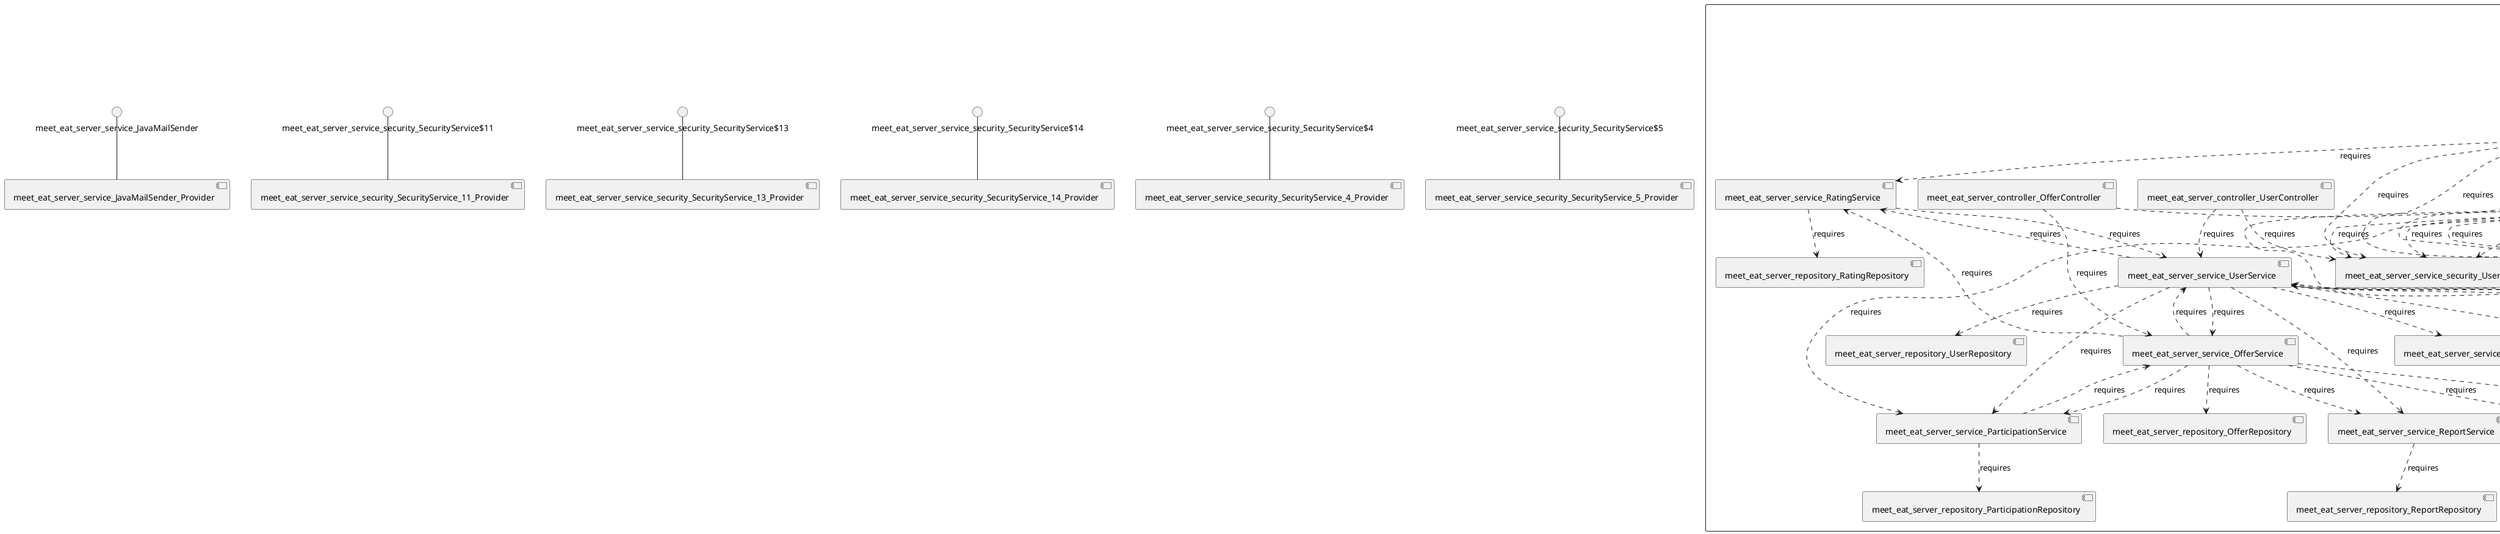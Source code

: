 @startuml
skinparam fixCircleLabelOverlapping true
skinparam componentStyle uml2
component "meet_eat_server\n\n\n\n\n\n" {
[meet_eat_server_service_RatingService]
[meet_eat_server_service_EmailService]
[meet_eat_server_controller_TagController]
[meet_eat_server_repository_UserRepository]
[meet_eat_server_service_security_ParticipationSecurityService]
[meet_eat_server_controller_TokenController]
[meet_eat_server_service_security_TagSecurityService]
[meet_eat_server_service_UserService]
[meet_eat_server_controller_UserController]
[meet_eat_server_service_security_UserSecurityService]
[meet_eat_server_service_ReportService]
[meet_eat_server_service_security_OfferSecurityService]
[meet_eat_server_service_BookmarkService]
[meet_eat_server_service_OfferService]
[meet_eat_server_service_security_ReportSecurityService]
[meet_eat_server_service_ParticipationService]
[meet_eat_server_repository_ParticipationRepository]
[meet_eat_server_service_security_RatingSecurityService]
[meet_eat_server_repository_TokenRepository]
[meet_eat_server_controller_BookmarkController]
[meet_eat_server_controller_ReportController]
[meet_eat_server_controller_ParticipationController]
[meet_eat_server_repository_SubscriptionRepository]
[meet_eat_server_repository_OfferRepository]
[meet_eat_server_repository_ReportRepository]
[meet_eat_server_repository_TagRepository]
[meet_eat_server_service_security_SubscriptionSecurityService]
[meet_eat_server_service_security_TokenSecurityService]
[meet_eat_server_service_SubscriptionService]
[meet_eat_server_controller_RatingController]
[meet_eat_server_repository_BookmarkRepository]
[meet_eat_server_service_TokenService]
[meet_eat_server_service_TagService]
[meet_eat_server_controller_OfferController]
[meet_eat_server_controller_SubscriptionController]
[meet_eat_server_service_security_BookmarkSecurityService]
[meet_eat_server_repository_RatingRepository]
[meet_eat_server_controller_ReportController]..>[meet_eat_server_service_security_BookmarkSecurityService] : requires
[meet_eat_server_service_UserService]..>[meet_eat_server_service_RatingService] : requires
[meet_eat_server_controller_RatingController]..>[meet_eat_server_service_security_TokenSecurityService] : requires
[meet_eat_server_controller_SubscriptionController]..>[meet_eat_server_service_security_BookmarkSecurityService] : requires
[meet_eat_server_controller_ReportController]..>[meet_eat_server_service_security_RatingSecurityService] : requires
[meet_eat_server_controller_OfferController]..>[meet_eat_server_service_security_OfferSecurityService] : requires
[meet_eat_server_service_OfferService]..>[meet_eat_server_repository_OfferRepository] : requires
[meet_eat_server_service_RatingService]..>[meet_eat_server_service_UserService] : requires
[meet_eat_server_controller_RatingController]..>[meet_eat_server_service_security_RatingSecurityService] : requires
[meet_eat_server_controller_SubscriptionController]..>[meet_eat_server_service_security_RatingSecurityService] : requires
[meet_eat_server_service_ParticipationService]..>[meet_eat_server_repository_ParticipationRepository] : requires
[meet_eat_server_controller_BookmarkController]..>[meet_eat_server_service_security_SubscriptionSecurityService] : requires
[meet_eat_server_controller_TagController]..>[meet_eat_server_service_security_TagSecurityService] : requires
[meet_eat_server_controller_ReportController]..>[meet_eat_server_service_security_ParticipationSecurityService] : requires
[meet_eat_server_service_UserService]..>[meet_eat_server_service_OfferService] : requires
[meet_eat_server_controller_ReportController]..>[meet_eat_server_service_security_TagSecurityService] : requires
[meet_eat_server_controller_RatingController]..>[meet_eat_server_service_security_BookmarkSecurityService] : requires
[meet_eat_server_controller_SubscriptionController]..>[meet_eat_server_service_security_TokenSecurityService] : requires
[meet_eat_server_controller_RatingController]..>[meet_eat_server_service_security_ReportSecurityService] : requires
[meet_eat_server_controller_OfferController]..>[meet_eat_server_service_OfferService] : requires
[meet_eat_server_controller_ReportController]..>[meet_eat_server_service_security_TokenSecurityService] : requires
[meet_eat_server_service_OfferService]..>[meet_eat_server_service_ReportService] : requires
[meet_eat_server_controller_SubscriptionController]..>[meet_eat_server_service_security_ParticipationSecurityService] : requires
[meet_eat_server_service_TagService]..>[meet_eat_server_repository_TagRepository] : requires
[meet_eat_server_service_UserService]..>[meet_eat_server_service_TokenService] : requires
[meet_eat_server_controller_ParticipationController]..>[meet_eat_server_service_security_UserSecurityService] : requires
[meet_eat_server_controller_BookmarkController]..>[meet_eat_server_service_security_UserSecurityService] : requires
[meet_eat_server_controller_RatingController]..>[meet_eat_server_service_security_ParticipationSecurityService] : requires
[meet_eat_server_controller_ParticipationController]..>[meet_eat_server_service_security_ParticipationSecurityService] : requires
[meet_eat_server_service_security_TagSecurityService]..>[meet_eat_server_service_TokenService] : requires
[meet_eat_server_service_UserService]..>[meet_eat_server_service_ReportService] : requires
[meet_eat_server_controller_ParticipationController]..>[meet_eat_server_service_security_ReportSecurityService] : requires
[meet_eat_server_controller_ReportController]..>[meet_eat_server_service_security_OfferSecurityService] : requires
[meet_eat_server_controller_ParticipationController]..>[meet_eat_server_service_security_OfferSecurityService] : requires
[meet_eat_server_service_BookmarkService]..>[meet_eat_server_repository_BookmarkRepository] : requires
[meet_eat_server_service_security_BookmarkSecurityService]..>[meet_eat_server_service_TokenService] : requires
[meet_eat_server_controller_SubscriptionController]..>[meet_eat_server_service_security_TagSecurityService] : requires
[meet_eat_server_service_OfferService]..>[meet_eat_server_service_UserService] : requires
[meet_eat_server_service_OfferService]..>[meet_eat_server_service_BookmarkService] : requires
[meet_eat_server_controller_SubscriptionController]..>[meet_eat_server_service_security_OfferSecurityService] : requires
[meet_eat_server_controller_ReportController]..>[meet_eat_server_service_security_ReportSecurityService] : requires
[meet_eat_server_controller_BookmarkController]..>[meet_eat_server_service_security_ReportSecurityService] : requires
[meet_eat_server_controller_BookmarkController]..>[meet_eat_server_service_security_TagSecurityService] : requires
[meet_eat_server_service_UserService]..>[meet_eat_server_repository_UserRepository] : requires
[meet_eat_server_service_security_UserSecurityService]..>[meet_eat_server_service_TokenService] : requires
[meet_eat_server_controller_BookmarkController]..>[meet_eat_server_service_security_OfferSecurityService] : requires
[meet_eat_server_controller_ParticipationController]..>[meet_eat_server_service_security_TagSecurityService] : requires
[meet_eat_server_controller_BookmarkController]..>[meet_eat_server_service_security_RatingSecurityService] : requires
[meet_eat_server_controller_RatingController]..>[meet_eat_server_service_security_SubscriptionSecurityService] : requires
[meet_eat_server_service_security_ReportSecurityService]..>[meet_eat_server_service_TokenService] : requires
[meet_eat_server_service_SubscriptionService]..>[meet_eat_server_service_UserService] : requires
[meet_eat_server_controller_BookmarkController]..>[meet_eat_server_service_BookmarkService] : requires
[meet_eat_server_controller_SubscriptionController]..>[meet_eat_server_service_security_ReportSecurityService] : requires
[meet_eat_server_controller_UserController]..>[meet_eat_server_service_UserService] : requires
[meet_eat_server_service_UserService]..>[meet_eat_server_service_EmailService] : requires
[meet_eat_server_controller_ParticipationController]..>[meet_eat_server_service_security_RatingSecurityService] : requires
[meet_eat_server_controller_BookmarkController]..>[meet_eat_server_service_security_BookmarkSecurityService] : requires
[meet_eat_server_controller_ParticipationController]..>[meet_eat_server_service_security_BookmarkSecurityService] : requires
[meet_eat_server_service_TokenService]..>[meet_eat_server_repository_TokenRepository] : requires
[meet_eat_server_controller_BookmarkController]..>[meet_eat_server_service_security_TokenSecurityService] : requires
[meet_eat_server_controller_TokenController]..>[meet_eat_server_service_security_TokenSecurityService] : requires
[meet_eat_server_service_BookmarkService]..>[meet_eat_server_service_UserService] : requires
[meet_eat_server_controller_BookmarkController]..>[meet_eat_server_service_security_ParticipationSecurityService] : requires
[meet_eat_server_service_UserService]..>[meet_eat_server_service_SubscriptionService] : requires
[meet_eat_server_service_security_RatingSecurityService]..>[meet_eat_server_service_TokenService] : requires
[meet_eat_server_controller_SubscriptionController]..>[meet_eat_server_service_security_SubscriptionSecurityService] : requires
[meet_eat_server_controller_RatingController]..>[meet_eat_server_service_RatingService] : requires
[meet_eat_server_controller_ReportController]..>[meet_eat_server_service_security_SubscriptionSecurityService] : requires
[meet_eat_server_service_security_OfferSecurityService]..>[meet_eat_server_service_TokenService] : requires
[meet_eat_server_service_UserService]..>[meet_eat_server_service_ParticipationService] : requires
[meet_eat_server_service_OfferService]..>[meet_eat_server_service_SubscriptionService] : requires
[meet_eat_server_controller_SubscriptionController]..>[meet_eat_server_service_security_UserSecurityService] : requires
[meet_eat_server_controller_RatingController]..>[meet_eat_server_service_security_OfferSecurityService] : requires
[meet_eat_server_service_TokenService]..>[meet_eat_server_service_UserService] : requires
[meet_eat_server_controller_TokenController]..>[meet_eat_server_service_TokenService] : requires
[meet_eat_server_controller_ReportController]..>[meet_eat_server_service_security_UserSecurityService] : requires
[meet_eat_server_service_ParticipationService]..>[meet_eat_server_service_OfferService] : requires
[meet_eat_server_service_SubscriptionService]..>[meet_eat_server_repository_SubscriptionRepository] : requires
[meet_eat_server_service_security_ParticipationSecurityService]..>[meet_eat_server_service_TokenService] : requires
[meet_eat_server_controller_RatingController]..>[meet_eat_server_service_security_UserSecurityService] : requires
[meet_eat_server_service_RatingService]..>[meet_eat_server_repository_RatingRepository] : requires
[meet_eat_server_controller_ParticipationController]..>[meet_eat_server_service_security_ParticipationSecurityService] : requires
[meet_eat_server_controller_RatingController]..>[meet_eat_server_service_security_ParticipationSecurityService] : requires
[meet_eat_server_controller_SubscriptionController]..>[meet_eat_server_service_security_ParticipationSecurityService] : requires
[meet_eat_server_controller_ReportController]..>[meet_eat_server_service_security_ParticipationSecurityService] : requires
[meet_eat_server_service_security_TokenSecurityService]..>[meet_eat_server_service_TokenService] : requires
[meet_eat_server_controller_TagController]..>[meet_eat_server_service_TagService] : requires
[meet_eat_server_controller_SubscriptionController]..>[meet_eat_server_service_SubscriptionService] : requires
[meet_eat_server_service_OfferService]..>[meet_eat_server_service_RatingService] : requires
[meet_eat_server_service_OfferService]..>[meet_eat_server_service_ParticipationService] : requires
[meet_eat_server_controller_ParticipationController]..>[meet_eat_server_service_ParticipationService] : requires
[meet_eat_server_service_UserService]..>[meet_eat_server_service_BookmarkService] : requires
[meet_eat_server_controller_ParticipationController]..>[meet_eat_server_service_security_SubscriptionSecurityService] : requires
[meet_eat_server_service_ReportService]..>[meet_eat_server_repository_ReportRepository] : requires
[meet_eat_server_service_security_SubscriptionSecurityService]..>[meet_eat_server_service_TokenService] : requires
[meet_eat_server_controller_ReportController]..>[meet_eat_server_service_ReportService] : requires
[meet_eat_server_controller_RatingController]..>[meet_eat_server_service_security_TagSecurityService] : requires
[meet_eat_server_controller_UserController]..>[meet_eat_server_service_security_UserSecurityService] : requires
[meet_eat_server_controller_ParticipationController]..>[meet_eat_server_service_security_TokenSecurityService] : requires
[meet_eat_server_controller_BookmarkController]..>[meet_eat_server_service_security_ParticipationSecurityService] : requires
}
interface "meet_eat_server_service_JavaMailSender" as interface.meet_eat_server_service_JavaMailSender
interface.meet_eat_server_service_JavaMailSender--[meet_eat_server_service_JavaMailSender_Provider]
interface "meet_eat_server_service_security_SecurityService$11" as interface.meet_eat_server_service_security_SecurityService_11
interface.meet_eat_server_service_security_SecurityService_11--[meet_eat_server_service_security_SecurityService_11_Provider]
interface "meet_eat_server_service_security_SecurityService$13" as interface.meet_eat_server_service_security_SecurityService_13
interface.meet_eat_server_service_security_SecurityService_13--[meet_eat_server_service_security_SecurityService_13_Provider]
interface "meet_eat_server_service_security_SecurityService$14" as interface.meet_eat_server_service_security_SecurityService_14
interface.meet_eat_server_service_security_SecurityService_14--[meet_eat_server_service_security_SecurityService_14_Provider]
interface "meet_eat_server_service_security_SecurityService$4" as interface.meet_eat_server_service_security_SecurityService_4
interface.meet_eat_server_service_security_SecurityService_4--[meet_eat_server_service_security_SecurityService_4_Provider]
interface "meet_eat_server_service_security_SecurityService$5" as interface.meet_eat_server_service_security_SecurityService_5
interface.meet_eat_server_service_security_SecurityService_5--[meet_eat_server_service_security_SecurityService_5_Provider]

@enduml
